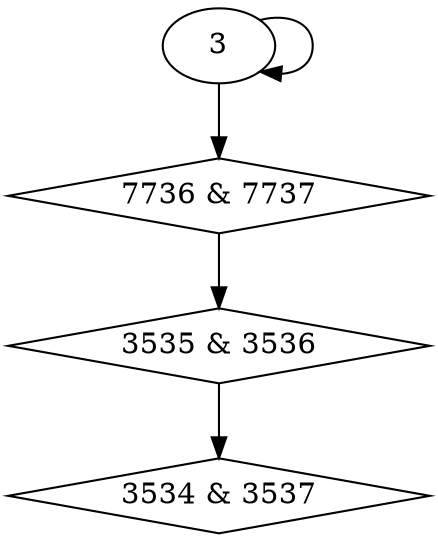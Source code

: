 digraph {
0 [label = "3534 & 3537", shape = diamond];
1 [label = "3535 & 3536", shape = diamond];
2 [label = "7736 & 7737", shape = diamond];
1 -> 0;
2 -> 1;
3 -> 2;
3 -> 3;
}
